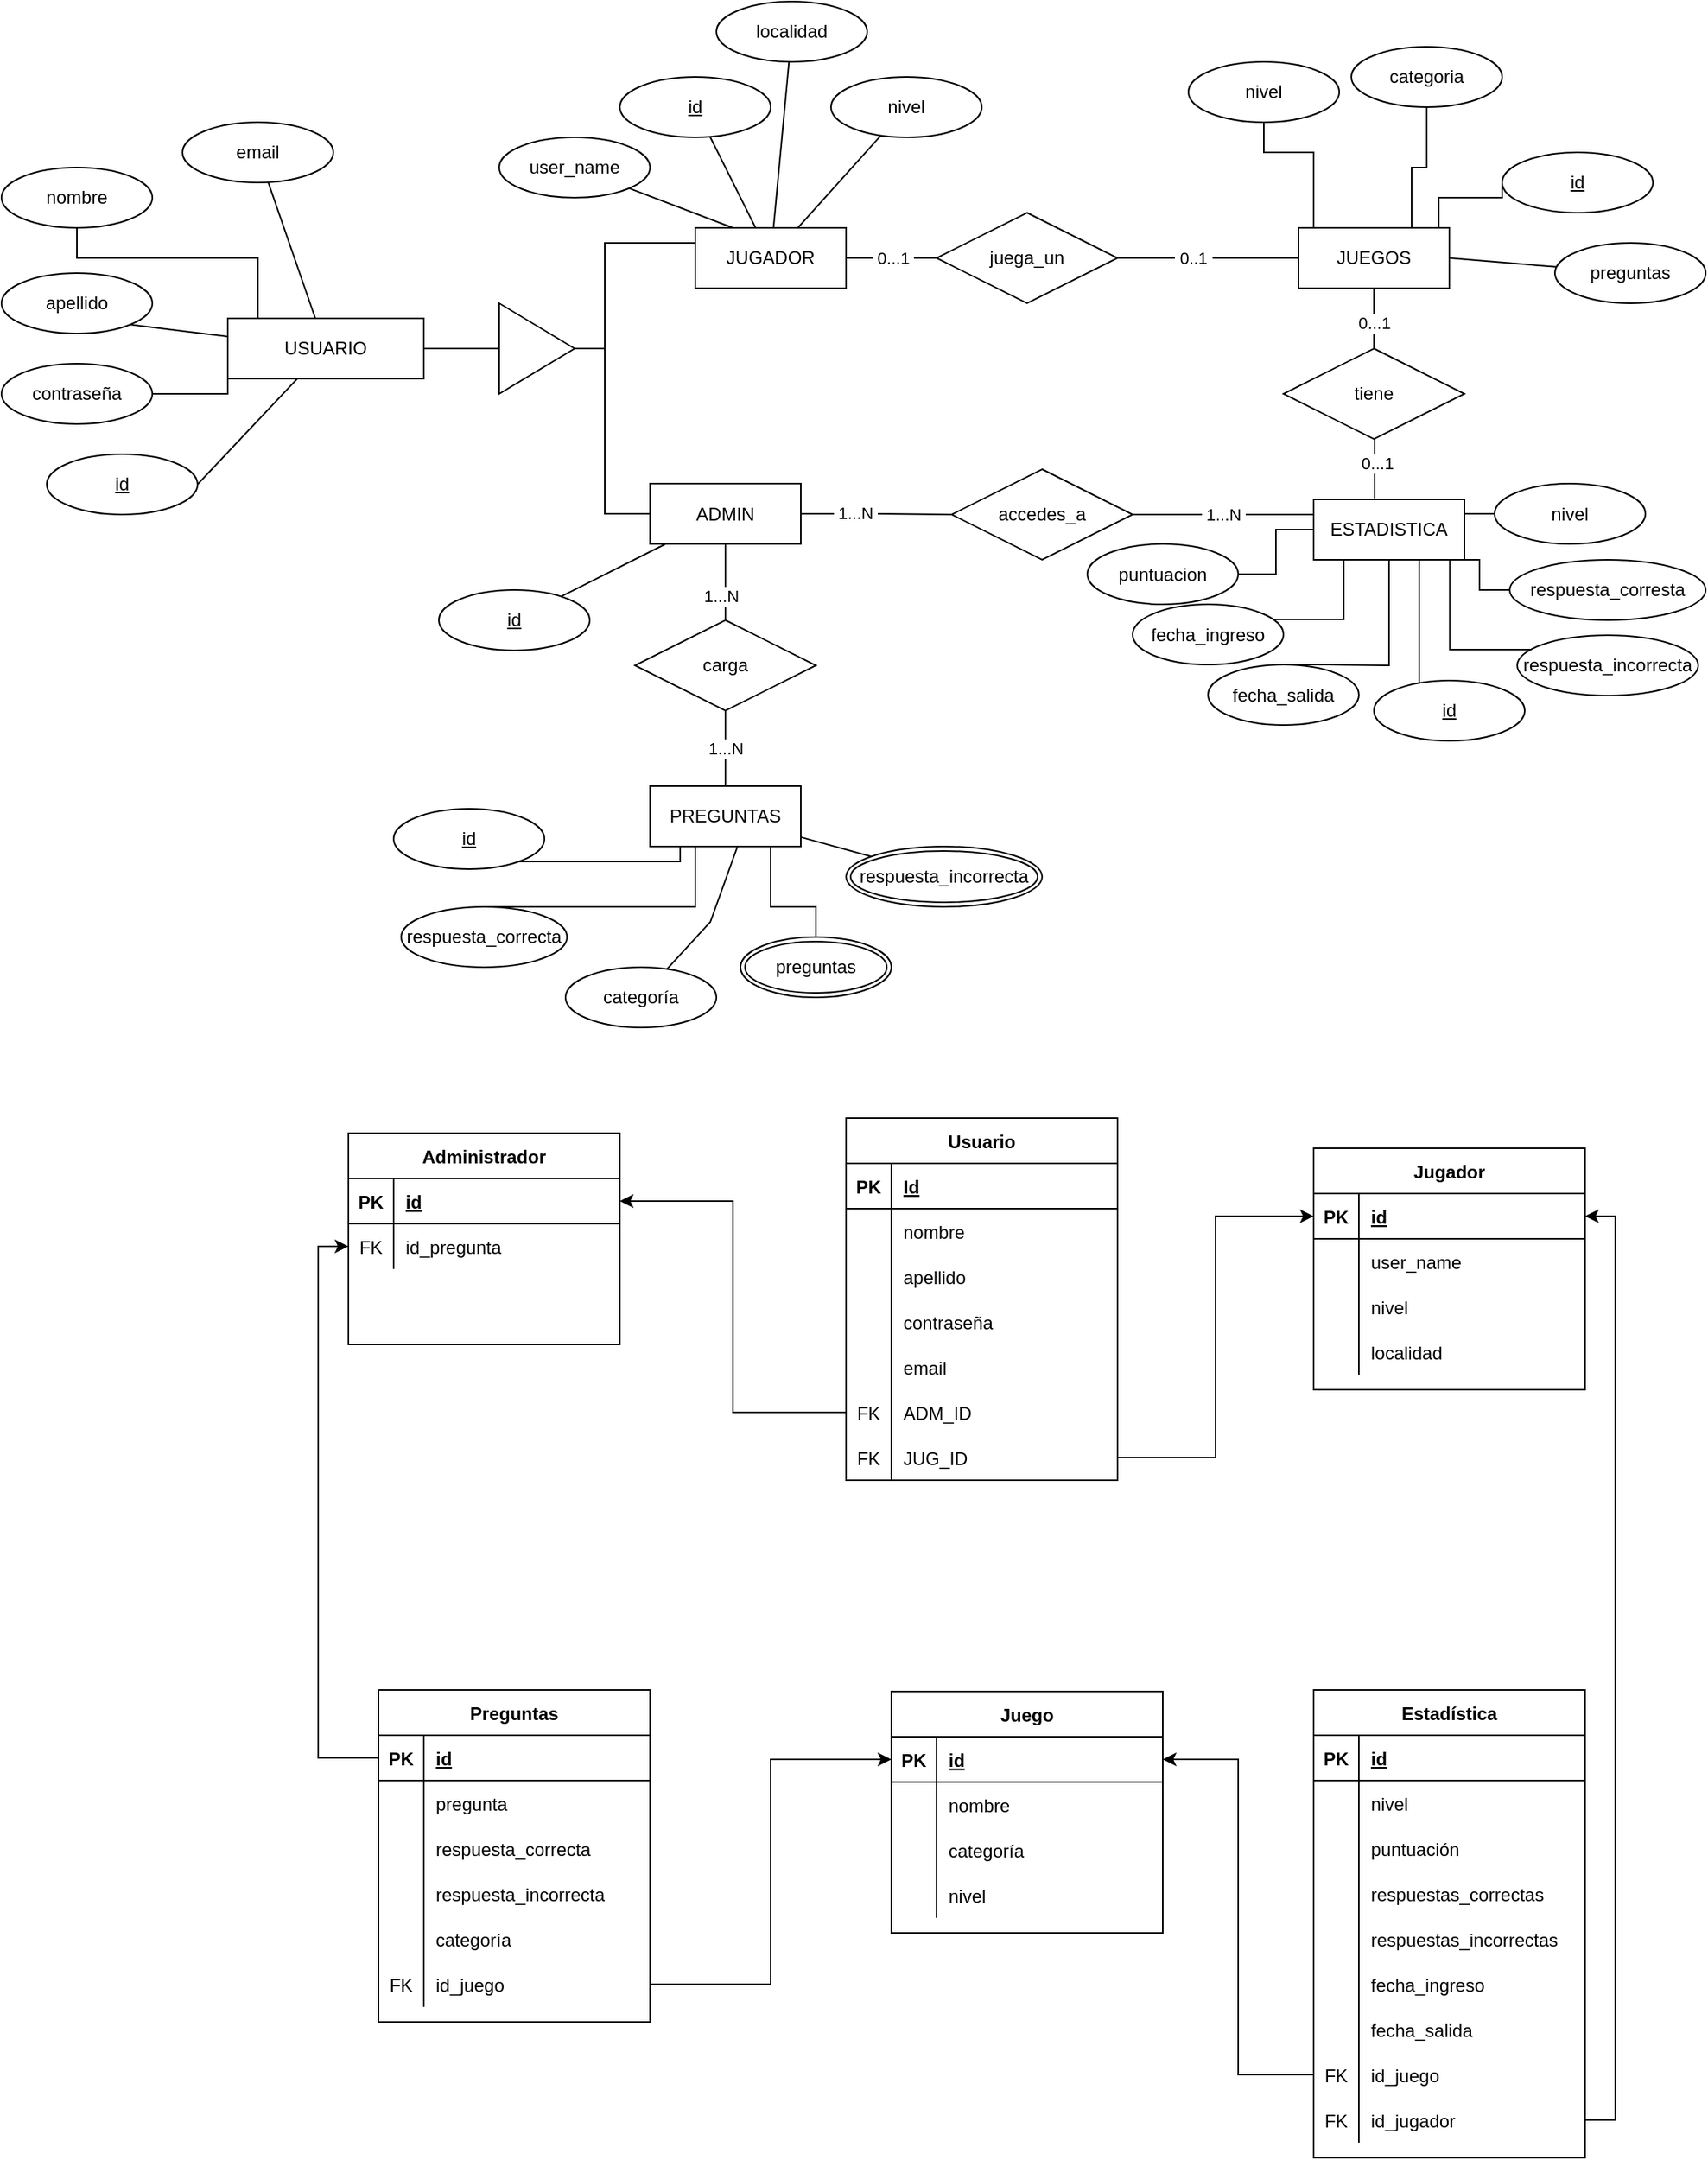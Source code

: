 <mxfile version="14.9.6" type="device"><diagram id="wXpgYx0EYobCJsBlve3p" name="Page-1"><mxGraphModel dx="460" dy="813" grid="1" gridSize="10" guides="1" tooltips="1" connect="1" arrows="1" fold="1" page="1" pageScale="1" pageWidth="827" pageHeight="1169" math="0" shadow="0"><root><mxCell id="0"/><mxCell id="1" parent="0"/><mxCell id="5O0niQYDMIvYvlHZNqkI-1" value="" style="edgeStyle=orthogonalEdgeStyle;rounded=0;orthogonalLoop=1;jettySize=auto;html=1;endArrow=none;endFill=0;" parent="1" source="5O0niQYDMIvYvlHZNqkI-3" target="5O0niQYDMIvYvlHZNqkI-41" edge="1"><mxGeometry relative="1" as="geometry"/></mxCell><mxCell id="5O0niQYDMIvYvlHZNqkI-2" value="&amp;nbsp;1...N&amp;nbsp;" style="edgeLabel;html=1;align=center;verticalAlign=middle;resizable=0;points=[];" parent="5O0niQYDMIvYvlHZNqkI-1" vertex="1" connectable="0"><mxGeometry x="-0.289" y="1" relative="1" as="geometry"><mxPoint as="offset"/></mxGeometry></mxCell><mxCell id="5O0niQYDMIvYvlHZNqkI-3" value="ADMIN" style="whiteSpace=wrap;html=1;align=center;" parent="1" vertex="1"><mxGeometry x="470" y="369.5" width="100" height="40" as="geometry"/></mxCell><mxCell id="5O0niQYDMIvYvlHZNqkI-4" value="JUGADOR" style="whiteSpace=wrap;html=1;align=center;" parent="1" vertex="1"><mxGeometry x="500" y="200" width="100" height="40" as="geometry"/></mxCell><mxCell id="5O0niQYDMIvYvlHZNqkI-5" value="JUEGOS" style="whiteSpace=wrap;html=1;align=center;" parent="1" vertex="1"><mxGeometry x="900" y="200" width="100" height="40" as="geometry"/></mxCell><mxCell id="5O0niQYDMIvYvlHZNqkI-6" value="" style="edgeStyle=orthogonalEdgeStyle;rounded=0;orthogonalLoop=1;jettySize=auto;html=1;endArrow=none;endFill=0;" parent="1" source="5O0niQYDMIvYvlHZNqkI-7" target="5O0niQYDMIvYvlHZNqkI-62" edge="1"><mxGeometry relative="1" as="geometry"><Array as="points"><mxPoint x="490" y="620"/></Array></mxGeometry></mxCell><mxCell id="5O0niQYDMIvYvlHZNqkI-7" value="PREGUNTAS" style="whiteSpace=wrap;html=1;align=center;" parent="1" vertex="1"><mxGeometry x="470" y="570" width="100" height="40" as="geometry"/></mxCell><mxCell id="5O0niQYDMIvYvlHZNqkI-8" value="ESTADISTICA" style="whiteSpace=wrap;html=1;align=center;" parent="1" vertex="1"><mxGeometry x="910" y="380" width="100" height="40" as="geometry"/></mxCell><mxCell id="5O0niQYDMIvYvlHZNqkI-9" value="USUARIO" style="whiteSpace=wrap;html=1;align=center;" parent="1" vertex="1"><mxGeometry x="190" y="260" width="130" height="40" as="geometry"/></mxCell><mxCell id="5O0niQYDMIvYvlHZNqkI-10" style="edgeStyle=orthogonalEdgeStyle;rounded=0;orthogonalLoop=1;jettySize=auto;html=1;endArrow=none;endFill=0;" parent="1" source="5O0niQYDMIvYvlHZNqkI-11" target="5O0niQYDMIvYvlHZNqkI-8" edge="1"><mxGeometry relative="1" as="geometry"><Array as="points"><mxPoint x="930" y="459.5"/></Array></mxGeometry></mxCell><mxCell id="5O0niQYDMIvYvlHZNqkI-11" value="fecha_ingreso" style="ellipse;whiteSpace=wrap;html=1;align=center;" parent="1" vertex="1"><mxGeometry x="790" y="449.5" width="100" height="40" as="geometry"/></mxCell><mxCell id="5O0niQYDMIvYvlHZNqkI-12" style="edgeStyle=orthogonalEdgeStyle;rounded=0;orthogonalLoop=1;jettySize=auto;html=1;entryX=1;entryY=0.25;entryDx=0;entryDy=0;endArrow=none;endFill=0;" parent="1" source="5O0niQYDMIvYvlHZNqkI-13" target="5O0niQYDMIvYvlHZNqkI-8" edge="1"><mxGeometry relative="1" as="geometry"/></mxCell><mxCell id="5O0niQYDMIvYvlHZNqkI-13" value="nivel" style="ellipse;whiteSpace=wrap;html=1;align=center;" parent="1" vertex="1"><mxGeometry x="1030" y="369.5" width="100" height="40" as="geometry"/></mxCell><mxCell id="5O0niQYDMIvYvlHZNqkI-14" style="edgeStyle=orthogonalEdgeStyle;rounded=0;orthogonalLoop=1;jettySize=auto;html=1;endArrow=none;endFill=0;exitX=0.5;exitY=0;exitDx=0;exitDy=0;" parent="1" source="5O0niQYDMIvYvlHZNqkI-15" target="5O0niQYDMIvYvlHZNqkI-8" edge="1"><mxGeometry relative="1" as="geometry"><Array as="points"><mxPoint x="920" y="490"/><mxPoint x="950" y="490"/></Array><mxPoint x="960" y="440" as="targetPoint"/></mxGeometry></mxCell><mxCell id="5O0niQYDMIvYvlHZNqkI-15" value="fecha_salida" style="ellipse;whiteSpace=wrap;html=1;align=center;" parent="1" vertex="1"><mxGeometry x="840" y="489.5" width="100" height="40" as="geometry"/></mxCell><mxCell id="5O0niQYDMIvYvlHZNqkI-16" style="edgeStyle=orthogonalEdgeStyle;rounded=0;orthogonalLoop=1;jettySize=auto;html=1;entryX=1;entryY=0.75;entryDx=0;entryDy=0;endArrow=none;endFill=0;" parent="1" source="5O0niQYDMIvYvlHZNqkI-17" target="5O0niQYDMIvYvlHZNqkI-8" edge="1"><mxGeometry relative="1" as="geometry"><Array as="points"><mxPoint x="1020" y="440"/><mxPoint x="1020" y="420"/><mxPoint x="1010" y="420"/></Array></mxGeometry></mxCell><mxCell id="5O0niQYDMIvYvlHZNqkI-17" value="respuesta_corresta" style="ellipse;whiteSpace=wrap;html=1;align=center;" parent="1" vertex="1"><mxGeometry x="1040" y="420" width="130" height="40" as="geometry"/></mxCell><mxCell id="5O0niQYDMIvYvlHZNqkI-18" style="edgeStyle=orthogonalEdgeStyle;rounded=0;orthogonalLoop=1;jettySize=auto;html=1;endArrow=none;endFill=0;entryX=0.903;entryY=1.008;entryDx=0;entryDy=0;entryPerimeter=0;" parent="1" source="5O0niQYDMIvYvlHZNqkI-19" target="5O0niQYDMIvYvlHZNqkI-8" edge="1"><mxGeometry relative="1" as="geometry"><mxPoint x="1000" y="439.5" as="targetPoint"/><Array as="points"><mxPoint x="1040" y="479.5"/><mxPoint x="1000" y="479.5"/></Array></mxGeometry></mxCell><mxCell id="5O0niQYDMIvYvlHZNqkI-19" value="respuesta_incorrecta" style="ellipse;whiteSpace=wrap;html=1;align=center;" parent="1" vertex="1"><mxGeometry x="1045" y="470" width="120" height="40" as="geometry"/></mxCell><mxCell id="5O0niQYDMIvYvlHZNqkI-20" style="edgeStyle=orthogonalEdgeStyle;rounded=0;orthogonalLoop=1;jettySize=auto;html=1;entryX=0;entryY=0.5;entryDx=0;entryDy=0;endArrow=none;endFill=0;" parent="1" source="5O0niQYDMIvYvlHZNqkI-21" target="5O0niQYDMIvYvlHZNqkI-8" edge="1"><mxGeometry relative="1" as="geometry"/></mxCell><mxCell id="5O0niQYDMIvYvlHZNqkI-21" value="puntuacion" style="ellipse;whiteSpace=wrap;html=1;align=center;" parent="1" vertex="1"><mxGeometry x="760" y="409.5" width="100" height="40" as="geometry"/></mxCell><mxCell id="5O0niQYDMIvYvlHZNqkI-24" value="" style="edgeStyle=orthogonalEdgeStyle;rounded=0;orthogonalLoop=1;jettySize=auto;html=1;endArrow=none;endFill=0;" parent="1" source="5O0niQYDMIvYvlHZNqkI-25" target="5O0niQYDMIvYvlHZNqkI-5" edge="1"><mxGeometry relative="1" as="geometry"><Array as="points"><mxPoint x="877" y="150"/><mxPoint x="910" y="150"/></Array></mxGeometry></mxCell><mxCell id="5O0niQYDMIvYvlHZNqkI-25" value="nivel" style="ellipse;whiteSpace=wrap;html=1;align=center;" parent="1" vertex="1"><mxGeometry x="827" y="90" width="100" height="40" as="geometry"/></mxCell><mxCell id="5O0niQYDMIvYvlHZNqkI-26" style="edgeStyle=orthogonalEdgeStyle;rounded=0;orthogonalLoop=1;jettySize=auto;html=1;entryX=0;entryY=0.75;entryDx=0;entryDy=0;endArrow=none;endFill=0;" parent="1" source="5O0niQYDMIvYvlHZNqkI-27" target="5O0niQYDMIvYvlHZNqkI-9" edge="1"><mxGeometry relative="1" as="geometry"><Array as="points"><mxPoint x="190" y="310"/></Array></mxGeometry></mxCell><mxCell id="5O0niQYDMIvYvlHZNqkI-27" value="contraseña" style="ellipse;whiteSpace=wrap;html=1;align=center;" parent="1" vertex="1"><mxGeometry x="40" y="290" width="100" height="40" as="geometry"/></mxCell><mxCell id="5O0niQYDMIvYvlHZNqkI-28" value="" style="edgeStyle=orthogonalEdgeStyle;rounded=0;orthogonalLoop=1;jettySize=auto;html=1;endArrow=none;endFill=0;" parent="1" source="5O0niQYDMIvYvlHZNqkI-29" target="5O0niQYDMIvYvlHZNqkI-9" edge="1"><mxGeometry relative="1" as="geometry"><Array as="points"><mxPoint x="90" y="220"/><mxPoint x="210" y="220"/></Array></mxGeometry></mxCell><mxCell id="5O0niQYDMIvYvlHZNqkI-29" value="nombre" style="ellipse;whiteSpace=wrap;html=1;align=center;" parent="1" vertex="1"><mxGeometry x="40" y="160" width="100" height="40" as="geometry"/></mxCell><mxCell id="5O0niQYDMIvYvlHZNqkI-31" value="apellido" style="ellipse;whiteSpace=wrap;html=1;align=center;" parent="1" vertex="1"><mxGeometry x="40" y="230" width="100" height="40" as="geometry"/></mxCell><mxCell id="5O0niQYDMIvYvlHZNqkI-33" value="localidad" style="ellipse;whiteSpace=wrap;html=1;align=center;" parent="1" vertex="1"><mxGeometry x="514" y="50" width="100" height="40" as="geometry"/></mxCell><mxCell id="5O0niQYDMIvYvlHZNqkI-34" value="" style="edgeStyle=orthogonalEdgeStyle;rounded=0;orthogonalLoop=1;jettySize=auto;html=1;endArrow=none;endFill=0;" parent="1" source="5O0niQYDMIvYvlHZNqkI-37" target="5O0niQYDMIvYvlHZNqkI-9" edge="1"><mxGeometry relative="1" as="geometry"/></mxCell><mxCell id="5O0niQYDMIvYvlHZNqkI-35" style="edgeStyle=orthogonalEdgeStyle;rounded=0;orthogonalLoop=1;jettySize=auto;html=1;entryX=0;entryY=0.5;entryDx=0;entryDy=0;endArrow=none;endFill=0;" parent="1" source="5O0niQYDMIvYvlHZNqkI-37" target="5O0niQYDMIvYvlHZNqkI-3" edge="1"><mxGeometry relative="1" as="geometry"><Array as="points"><mxPoint x="440" y="280"/><mxPoint x="440" y="390"/></Array></mxGeometry></mxCell><mxCell id="5O0niQYDMIvYvlHZNqkI-36" style="edgeStyle=orthogonalEdgeStyle;rounded=0;orthogonalLoop=1;jettySize=auto;html=1;entryX=0;entryY=0.25;entryDx=0;entryDy=0;endArrow=none;endFill=0;" parent="1" source="5O0niQYDMIvYvlHZNqkI-37" target="5O0niQYDMIvYvlHZNqkI-4" edge="1"><mxGeometry relative="1" as="geometry"><Array as="points"><mxPoint x="440" y="280"/><mxPoint x="440" y="210"/></Array></mxGeometry></mxCell><mxCell id="5O0niQYDMIvYvlHZNqkI-37" value="" style="triangle;whiteSpace=wrap;html=1;" parent="1" vertex="1"><mxGeometry x="370" y="250" width="50" height="60" as="geometry"/></mxCell><mxCell id="5O0niQYDMIvYvlHZNqkI-38" style="edgeStyle=orthogonalEdgeStyle;rounded=0;orthogonalLoop=1;jettySize=auto;html=1;exitX=0.5;exitY=1;exitDx=0;exitDy=0;endArrow=none;endFill=0;" parent="1" source="5O0niQYDMIvYvlHZNqkI-19" target="5O0niQYDMIvYvlHZNqkI-19" edge="1"><mxGeometry relative="1" as="geometry"/></mxCell><mxCell id="5O0niQYDMIvYvlHZNqkI-39" style="edgeStyle=orthogonalEdgeStyle;rounded=0;orthogonalLoop=1;jettySize=auto;html=1;entryX=0;entryY=0.25;entryDx=0;entryDy=0;endArrow=none;endFill=0;exitX=1;exitY=0.5;exitDx=0;exitDy=0;" parent="1" source="5O0niQYDMIvYvlHZNqkI-41" target="5O0niQYDMIvYvlHZNqkI-8" edge="1"><mxGeometry relative="1" as="geometry"><mxPoint x="750" y="390" as="sourcePoint"/></mxGeometry></mxCell><mxCell id="5O0niQYDMIvYvlHZNqkI-40" value="&amp;nbsp;1...N&amp;nbsp;" style="edgeLabel;html=1;align=center;verticalAlign=middle;resizable=0;points=[];" parent="5O0niQYDMIvYvlHZNqkI-39" vertex="1" connectable="0"><mxGeometry x="-0.37" y="-1" relative="1" as="geometry"><mxPoint x="22" y="-1" as="offset"/></mxGeometry></mxCell><mxCell id="5O0niQYDMIvYvlHZNqkI-41" value="accedes_a" style="shape=rhombus;perimeter=rhombusPerimeter;whiteSpace=wrap;html=1;align=center;" parent="1" vertex="1"><mxGeometry x="670" y="360" width="120" height="60" as="geometry"/></mxCell><mxCell id="5O0niQYDMIvYvlHZNqkI-42" value="" style="edgeStyle=orthogonalEdgeStyle;rounded=0;orthogonalLoop=1;jettySize=auto;html=1;endArrow=none;endFill=0;" parent="1" source="5O0niQYDMIvYvlHZNqkI-46" target="5O0niQYDMIvYvlHZNqkI-3" edge="1"><mxGeometry relative="1" as="geometry"><Array as="points"><mxPoint x="520" y="420"/><mxPoint x="520" y="420"/></Array></mxGeometry></mxCell><mxCell id="5O0niQYDMIvYvlHZNqkI-43" value="&amp;nbsp;1...N&amp;nbsp;" style="edgeLabel;html=1;align=center;verticalAlign=middle;resizable=0;points=[];" parent="5O0niQYDMIvYvlHZNqkI-42" vertex="1" connectable="0"><mxGeometry x="-0.351" y="3" relative="1" as="geometry"><mxPoint as="offset"/></mxGeometry></mxCell><mxCell id="5O0niQYDMIvYvlHZNqkI-44" value="" style="edgeStyle=orthogonalEdgeStyle;rounded=0;orthogonalLoop=1;jettySize=auto;html=1;endArrow=none;endFill=0;" parent="1" source="5O0niQYDMIvYvlHZNqkI-46" target="5O0niQYDMIvYvlHZNqkI-7" edge="1"><mxGeometry relative="1" as="geometry"><Array as="points"><mxPoint x="520" y="520"/><mxPoint x="520" y="520"/></Array></mxGeometry></mxCell><mxCell id="5O0niQYDMIvYvlHZNqkI-45" value="&amp;nbsp;1...N&amp;nbsp;" style="edgeLabel;html=1;align=center;verticalAlign=middle;resizable=0;points=[];" parent="5O0niQYDMIvYvlHZNqkI-44" vertex="1" connectable="0"><mxGeometry x="0.111" y="2" relative="1" as="geometry"><mxPoint x="-2" y="-3" as="offset"/></mxGeometry></mxCell><mxCell id="5O0niQYDMIvYvlHZNqkI-46" value="carga" style="shape=rhombus;perimeter=rhombusPerimeter;whiteSpace=wrap;html=1;align=center;" parent="1" vertex="1"><mxGeometry x="460" y="460" width="120" height="60" as="geometry"/></mxCell><mxCell id="5O0niQYDMIvYvlHZNqkI-47" style="edgeStyle=orthogonalEdgeStyle;rounded=0;orthogonalLoop=1;jettySize=auto;html=1;endArrow=none;endFill=0;" parent="1" source="5O0niQYDMIvYvlHZNqkI-48" target="5O0niQYDMIvYvlHZNqkI-8" edge="1"><mxGeometry relative="1" as="geometry"><Array as="points"><mxPoint x="980" y="450"/><mxPoint x="980" y="450"/></Array></mxGeometry></mxCell><mxCell id="5O0niQYDMIvYvlHZNqkI-48" value="id" style="ellipse;whiteSpace=wrap;html=1;align=center;fontStyle=4;" parent="1" vertex="1"><mxGeometry x="950" y="500" width="100" height="40" as="geometry"/></mxCell><mxCell id="5O0niQYDMIvYvlHZNqkI-49" style="edgeStyle=orthogonalEdgeStyle;rounded=0;orthogonalLoop=1;jettySize=auto;html=1;entryX=0.8;entryY=0;entryDx=0;entryDy=0;endArrow=none;endFill=0;entryPerimeter=0;exitX=0;exitY=0.5;exitDx=0;exitDy=0;" parent="1" source="5O0niQYDMIvYvlHZNqkI-50" target="5O0niQYDMIvYvlHZNqkI-5" edge="1"><mxGeometry relative="1" as="geometry"><Array as="points"><mxPoint x="1035" y="180"/><mxPoint x="993" y="180"/><mxPoint x="993" y="200"/></Array></mxGeometry></mxCell><mxCell id="5O0niQYDMIvYvlHZNqkI-50" value="id" style="ellipse;whiteSpace=wrap;html=1;align=center;fontStyle=4;" parent="1" vertex="1"><mxGeometry x="1035" y="150" width="100" height="40" as="geometry"/></mxCell><mxCell id="5O0niQYDMIvYvlHZNqkI-51" style="edgeStyle=orthogonalEdgeStyle;rounded=0;orthogonalLoop=1;jettySize=auto;html=1;exitX=0.5;exitY=1;exitDx=0;exitDy=0;endArrow=none;endFill=0;" parent="1" source="5O0niQYDMIvYvlHZNqkI-48" target="5O0niQYDMIvYvlHZNqkI-48" edge="1"><mxGeometry relative="1" as="geometry"/></mxCell><mxCell id="5O0niQYDMIvYvlHZNqkI-52" value="" style="edgeStyle=orthogonalEdgeStyle;rounded=0;orthogonalLoop=1;jettySize=auto;html=1;endArrow=none;endFill=0;" parent="1" source="5O0niQYDMIvYvlHZNqkI-56" target="5O0niQYDMIvYvlHZNqkI-4" edge="1"><mxGeometry relative="1" as="geometry"><Array as="points"><mxPoint x="670" y="220"/><mxPoint x="670" y="220"/></Array></mxGeometry></mxCell><mxCell id="5O0niQYDMIvYvlHZNqkI-53" value="&amp;nbsp;0...1&amp;nbsp;" style="edgeLabel;html=1;align=center;verticalAlign=middle;resizable=0;points=[];" parent="5O0niQYDMIvYvlHZNqkI-52" vertex="1" connectable="0"><mxGeometry x="-0.411" y="-1" relative="1" as="geometry"><mxPoint x="-12" y="1" as="offset"/></mxGeometry></mxCell><mxCell id="5O0niQYDMIvYvlHZNqkI-54" style="edgeStyle=orthogonalEdgeStyle;rounded=0;orthogonalLoop=1;jettySize=auto;html=1;entryX=0;entryY=0.5;entryDx=0;entryDy=0;endArrow=none;endFill=0;" parent="1" source="5O0niQYDMIvYvlHZNqkI-56" target="5O0niQYDMIvYvlHZNqkI-5" edge="1"><mxGeometry relative="1" as="geometry"/></mxCell><mxCell id="5O0niQYDMIvYvlHZNqkI-55" value="&amp;nbsp;0..1&amp;nbsp;" style="edgeLabel;html=1;align=center;verticalAlign=middle;resizable=0;points=[];rotation=0;" parent="5O0niQYDMIvYvlHZNqkI-54" vertex="1" connectable="0"><mxGeometry x="-0.167" relative="1" as="geometry"><mxPoint as="offset"/></mxGeometry></mxCell><mxCell id="5O0niQYDMIvYvlHZNqkI-56" value="juega_un" style="shape=rhombus;perimeter=rhombusPerimeter;whiteSpace=wrap;html=1;align=center;" parent="1" vertex="1"><mxGeometry x="660" y="190" width="120" height="60" as="geometry"/></mxCell><mxCell id="5O0niQYDMIvYvlHZNqkI-57" style="edgeStyle=orthogonalEdgeStyle;rounded=0;orthogonalLoop=1;jettySize=auto;html=1;endArrow=none;endFill=0;" parent="1" source="5O0niQYDMIvYvlHZNqkI-61" target="5O0niQYDMIvYvlHZNqkI-5" edge="1"><mxGeometry relative="1" as="geometry"><Array as="points"><mxPoint x="950" y="250"/><mxPoint x="950" y="250"/></Array></mxGeometry></mxCell><mxCell id="5O0niQYDMIvYvlHZNqkI-58" value="&amp;nbsp;0...1&amp;nbsp;" style="edgeLabel;html=1;align=center;verticalAlign=middle;resizable=0;points=[];" parent="5O0niQYDMIvYvlHZNqkI-57" vertex="1" connectable="0"><mxGeometry x="-0.155" relative="1" as="geometry"><mxPoint as="offset"/></mxGeometry></mxCell><mxCell id="5O0niQYDMIvYvlHZNqkI-59" style="edgeStyle=orthogonalEdgeStyle;rounded=0;orthogonalLoop=1;jettySize=auto;html=1;entryX=0.405;entryY=-0.015;entryDx=0;entryDy=0;entryPerimeter=0;endArrow=none;endFill=0;" parent="1" source="5O0niQYDMIvYvlHZNqkI-61" target="5O0niQYDMIvYvlHZNqkI-8" edge="1"><mxGeometry relative="1" as="geometry"><Array as="points"><mxPoint x="951" y="360"/></Array></mxGeometry></mxCell><mxCell id="5O0niQYDMIvYvlHZNqkI-60" value="&amp;nbsp;0...1&amp;nbsp;" style="edgeLabel;html=1;align=center;verticalAlign=middle;resizable=0;points=[];" parent="5O0niQYDMIvYvlHZNqkI-59" vertex="1" connectable="0"><mxGeometry x="-0.205" y="1" relative="1" as="geometry"><mxPoint as="offset"/></mxGeometry></mxCell><mxCell id="5O0niQYDMIvYvlHZNqkI-61" value="tiene" style="shape=rhombus;perimeter=rhombusPerimeter;whiteSpace=wrap;html=1;align=center;" parent="1" vertex="1"><mxGeometry x="890" y="280" width="120" height="60" as="geometry"/></mxCell><mxCell id="5O0niQYDMIvYvlHZNqkI-62" value="id" style="ellipse;whiteSpace=wrap;html=1;align=center;fontStyle=4;" parent="1" vertex="1"><mxGeometry x="300" y="585" width="100" height="40" as="geometry"/></mxCell><mxCell id="5O0niQYDMIvYvlHZNqkI-63" value="" style="edgeStyle=orthogonalEdgeStyle;rounded=0;orthogonalLoop=1;jettySize=auto;html=1;endArrow=none;endFill=0;" parent="1" source="5O0niQYDMIvYvlHZNqkI-64" target="5O0niQYDMIvYvlHZNqkI-7" edge="1"><mxGeometry relative="1" as="geometry"><Array as="points"><mxPoint x="500" y="650"/></Array></mxGeometry></mxCell><mxCell id="5O0niQYDMIvYvlHZNqkI-64" value="respuesta_correcta" style="ellipse;whiteSpace=wrap;html=1;align=center;" parent="1" vertex="1"><mxGeometry x="305" y="650" width="110" height="40" as="geometry"/></mxCell><mxCell id="5O0niQYDMIvYvlHZNqkI-65" value="" style="edgeStyle=orthogonalEdgeStyle;rounded=0;orthogonalLoop=1;jettySize=auto;html=1;endArrow=none;endFill=0;" parent="1" source="5O0niQYDMIvYvlHZNqkI-66" target="5O0niQYDMIvYvlHZNqkI-7" edge="1"><mxGeometry relative="1" as="geometry"><Array as="points"><mxPoint x="580" y="650"/><mxPoint x="550" y="650"/></Array></mxGeometry></mxCell><mxCell id="5O0niQYDMIvYvlHZNqkI-66" value="preguntas" style="ellipse;shape=doubleEllipse;margin=3;whiteSpace=wrap;html=1;align=center;fontFamily=Helvetica;fontSize=12;fontColor=#000000;strokeColor=#000000;fillColor=#ffffff;" parent="1" vertex="1"><mxGeometry x="530" y="670" width="100" height="40" as="geometry"/></mxCell><mxCell id="5O0niQYDMIvYvlHZNqkI-67" style="edgeStyle=orthogonalEdgeStyle;rounded=0;orthogonalLoop=1;jettySize=auto;html=1;entryX=0.75;entryY=0;entryDx=0;entryDy=0;endArrow=none;endFill=0;" parent="1" source="5O0niQYDMIvYvlHZNqkI-68" target="5O0niQYDMIvYvlHZNqkI-5" edge="1"><mxGeometry relative="1" as="geometry"/></mxCell><mxCell id="5O0niQYDMIvYvlHZNqkI-68" value="categoria" style="ellipse;whiteSpace=wrap;html=1;align=center;" parent="1" vertex="1"><mxGeometry x="935" y="80" width="100" height="40" as="geometry"/></mxCell><mxCell id="5O0niQYDMIvYvlHZNqkI-71" value="Usuario" style="shape=table;startSize=30;container=1;collapsible=1;childLayout=tableLayout;fixedRows=1;rowLines=0;fontStyle=1;align=center;resizeLast=1;" parent="1" vertex="1"><mxGeometry x="600" y="790" width="180" height="240" as="geometry"/></mxCell><mxCell id="5O0niQYDMIvYvlHZNqkI-72" value="" style="shape=partialRectangle;collapsible=0;dropTarget=0;pointerEvents=0;fillColor=none;top=0;left=0;bottom=1;right=0;points=[[0,0.5],[1,0.5]];portConstraint=eastwest;" parent="5O0niQYDMIvYvlHZNqkI-71" vertex="1"><mxGeometry y="30" width="180" height="30" as="geometry"/></mxCell><mxCell id="5O0niQYDMIvYvlHZNqkI-73" value="PK" style="shape=partialRectangle;connectable=0;fillColor=none;top=0;left=0;bottom=0;right=0;fontStyle=1;overflow=hidden;" parent="5O0niQYDMIvYvlHZNqkI-72" vertex="1"><mxGeometry width="30" height="30" as="geometry"/></mxCell><mxCell id="5O0niQYDMIvYvlHZNqkI-74" value="Id" style="shape=partialRectangle;connectable=0;fillColor=none;top=0;left=0;bottom=0;right=0;align=left;spacingLeft=6;fontStyle=5;overflow=hidden;" parent="5O0niQYDMIvYvlHZNqkI-72" vertex="1"><mxGeometry x="30" width="150" height="30" as="geometry"/></mxCell><mxCell id="5O0niQYDMIvYvlHZNqkI-75" value="" style="shape=partialRectangle;collapsible=0;dropTarget=0;pointerEvents=0;fillColor=none;top=0;left=0;bottom=0;right=0;points=[[0,0.5],[1,0.5]];portConstraint=eastwest;" parent="5O0niQYDMIvYvlHZNqkI-71" vertex="1"><mxGeometry y="60" width="180" height="30" as="geometry"/></mxCell><mxCell id="5O0niQYDMIvYvlHZNqkI-76" value="" style="shape=partialRectangle;connectable=0;fillColor=none;top=0;left=0;bottom=0;right=0;editable=1;overflow=hidden;" parent="5O0niQYDMIvYvlHZNqkI-75" vertex="1"><mxGeometry width="30" height="30" as="geometry"/></mxCell><mxCell id="5O0niQYDMIvYvlHZNqkI-77" value="nombre" style="shape=partialRectangle;connectable=0;fillColor=none;top=0;left=0;bottom=0;right=0;align=left;spacingLeft=6;overflow=hidden;" parent="5O0niQYDMIvYvlHZNqkI-75" vertex="1"><mxGeometry x="30" width="150" height="30" as="geometry"/></mxCell><mxCell id="5O0niQYDMIvYvlHZNqkI-78" value="" style="shape=partialRectangle;collapsible=0;dropTarget=0;pointerEvents=0;fillColor=none;top=0;left=0;bottom=0;right=0;points=[[0,0.5],[1,0.5]];portConstraint=eastwest;" parent="5O0niQYDMIvYvlHZNqkI-71" vertex="1"><mxGeometry y="90" width="180" height="30" as="geometry"/></mxCell><mxCell id="5O0niQYDMIvYvlHZNqkI-79" value="" style="shape=partialRectangle;connectable=0;fillColor=none;top=0;left=0;bottom=0;right=0;editable=1;overflow=hidden;" parent="5O0niQYDMIvYvlHZNqkI-78" vertex="1"><mxGeometry width="30" height="30" as="geometry"/></mxCell><mxCell id="5O0niQYDMIvYvlHZNqkI-80" value="apellido" style="shape=partialRectangle;connectable=0;fillColor=none;top=0;left=0;bottom=0;right=0;align=left;spacingLeft=6;overflow=hidden;" parent="5O0niQYDMIvYvlHZNqkI-78" vertex="1"><mxGeometry x="30" width="150" height="30" as="geometry"/></mxCell><mxCell id="5O0niQYDMIvYvlHZNqkI-123" value="" style="shape=partialRectangle;collapsible=0;dropTarget=0;pointerEvents=0;fillColor=none;top=0;left=0;bottom=0;right=0;points=[[0,0.5],[1,0.5]];portConstraint=eastwest;" parent="5O0niQYDMIvYvlHZNqkI-71" vertex="1"><mxGeometry y="120" width="180" height="30" as="geometry"/></mxCell><mxCell id="5O0niQYDMIvYvlHZNqkI-124" value="" style="shape=partialRectangle;connectable=0;fillColor=none;top=0;left=0;bottom=0;right=0;editable=1;overflow=hidden;" parent="5O0niQYDMIvYvlHZNqkI-123" vertex="1"><mxGeometry width="30" height="30" as="geometry"/></mxCell><mxCell id="5O0niQYDMIvYvlHZNqkI-125" value="contraseña" style="shape=partialRectangle;connectable=0;fillColor=none;top=0;left=0;bottom=0;right=0;align=left;spacingLeft=6;overflow=hidden;" parent="5O0niQYDMIvYvlHZNqkI-123" vertex="1"><mxGeometry x="30" width="150" height="30" as="geometry"/></mxCell><mxCell id="5O0niQYDMIvYvlHZNqkI-126" value="" style="shape=partialRectangle;collapsible=0;dropTarget=0;pointerEvents=0;fillColor=none;top=0;left=0;bottom=0;right=0;points=[[0,0.5],[1,0.5]];portConstraint=eastwest;" parent="5O0niQYDMIvYvlHZNqkI-71" vertex="1"><mxGeometry y="150" width="180" height="30" as="geometry"/></mxCell><mxCell id="5O0niQYDMIvYvlHZNqkI-127" value="" style="shape=partialRectangle;connectable=0;fillColor=none;top=0;left=0;bottom=0;right=0;editable=1;overflow=hidden;" parent="5O0niQYDMIvYvlHZNqkI-126" vertex="1"><mxGeometry width="30" height="30" as="geometry"/></mxCell><mxCell id="5O0niQYDMIvYvlHZNqkI-128" value="email" style="shape=partialRectangle;connectable=0;fillColor=none;top=0;left=0;bottom=0;right=0;align=left;spacingLeft=6;overflow=hidden;" parent="5O0niQYDMIvYvlHZNqkI-126" vertex="1"><mxGeometry x="30" width="150" height="30" as="geometry"/></mxCell><mxCell id="5O0niQYDMIvYvlHZNqkI-135" value="" style="shape=partialRectangle;collapsible=0;dropTarget=0;pointerEvents=0;fillColor=none;top=0;left=0;bottom=0;right=0;points=[[0,0.5],[1,0.5]];portConstraint=eastwest;" parent="5O0niQYDMIvYvlHZNqkI-71" vertex="1"><mxGeometry y="180" width="180" height="30" as="geometry"/></mxCell><mxCell id="5O0niQYDMIvYvlHZNqkI-136" value="FK" style="shape=partialRectangle;connectable=0;fillColor=none;top=0;left=0;bottom=0;right=0;fontStyle=0;overflow=hidden;" parent="5O0niQYDMIvYvlHZNqkI-135" vertex="1"><mxGeometry width="30" height="30" as="geometry"/></mxCell><mxCell id="5O0niQYDMIvYvlHZNqkI-137" value="ADM_ID" style="shape=partialRectangle;connectable=0;fillColor=none;top=0;left=0;bottom=0;right=0;align=left;spacingLeft=6;fontStyle=0;overflow=hidden;" parent="5O0niQYDMIvYvlHZNqkI-135" vertex="1"><mxGeometry x="30" width="150" height="30" as="geometry"/></mxCell><mxCell id="5O0niQYDMIvYvlHZNqkI-138" value="" style="shape=partialRectangle;collapsible=0;dropTarget=0;pointerEvents=0;fillColor=none;top=0;left=0;bottom=0;right=0;points=[[0,0.5],[1,0.5]];portConstraint=eastwest;" parent="5O0niQYDMIvYvlHZNqkI-71" vertex="1"><mxGeometry y="210" width="180" height="30" as="geometry"/></mxCell><mxCell id="5O0niQYDMIvYvlHZNqkI-139" value="FK" style="shape=partialRectangle;connectable=0;fillColor=none;top=0;left=0;bottom=0;right=0;fontStyle=0;overflow=hidden;" parent="5O0niQYDMIvYvlHZNqkI-138" vertex="1"><mxGeometry width="30" height="30" as="geometry"/></mxCell><mxCell id="5O0niQYDMIvYvlHZNqkI-140" value="JUG_ID" style="shape=partialRectangle;connectable=0;fillColor=none;top=0;left=0;bottom=0;right=0;align=left;spacingLeft=6;fontStyle=0;overflow=hidden;" parent="5O0niQYDMIvYvlHZNqkI-138" vertex="1"><mxGeometry x="30" width="150" height="30" as="geometry"/></mxCell><mxCell id="5O0niQYDMIvYvlHZNqkI-84" value="email" style="ellipse;whiteSpace=wrap;html=1;align=center;" parent="1" vertex="1"><mxGeometry x="160" y="130" width="100" height="40" as="geometry"/></mxCell><mxCell id="5O0niQYDMIvYvlHZNqkI-85" value="" style="endArrow=none;html=1;rounded=0;" parent="1" source="5O0niQYDMIvYvlHZNqkI-84" target="5O0niQYDMIvYvlHZNqkI-9" edge="1"><mxGeometry relative="1" as="geometry"><mxPoint x="260" y="400" as="sourcePoint"/><mxPoint x="420" y="400" as="targetPoint"/></mxGeometry></mxCell><mxCell id="5O0niQYDMIvYvlHZNqkI-86" value="id" style="ellipse;whiteSpace=wrap;html=1;align=center;fontStyle=4;" parent="1" vertex="1"><mxGeometry x="70" y="350" width="100" height="40" as="geometry"/></mxCell><mxCell id="5O0niQYDMIvYvlHZNqkI-87" value="" style="endArrow=none;html=1;rounded=0;exitX=1;exitY=0.5;exitDx=0;exitDy=0;" parent="1" source="5O0niQYDMIvYvlHZNqkI-86" target="5O0niQYDMIvYvlHZNqkI-9" edge="1"><mxGeometry relative="1" as="geometry"><mxPoint x="150" y="430" as="sourcePoint"/><mxPoint x="310" y="430" as="targetPoint"/></mxGeometry></mxCell><mxCell id="5O0niQYDMIvYvlHZNqkI-88" value="" style="endArrow=none;html=1;rounded=0;exitX=1;exitY=1;exitDx=0;exitDy=0;" parent="1" source="5O0niQYDMIvYvlHZNqkI-31" target="5O0niQYDMIvYvlHZNqkI-9" edge="1"><mxGeometry relative="1" as="geometry"><mxPoint x="180" y="210" as="sourcePoint"/><mxPoint x="340" y="210" as="targetPoint"/></mxGeometry></mxCell><mxCell id="5O0niQYDMIvYvlHZNqkI-98" value="preguntas" style="ellipse;whiteSpace=wrap;html=1;align=center;" parent="1" vertex="1"><mxGeometry x="1070" y="210" width="100" height="40" as="geometry"/></mxCell><mxCell id="5O0niQYDMIvYvlHZNqkI-99" value="" style="endArrow=none;html=1;rounded=0;exitX=1;exitY=0.5;exitDx=0;exitDy=0;" parent="1" source="5O0niQYDMIvYvlHZNqkI-5" target="5O0niQYDMIvYvlHZNqkI-98" edge="1"><mxGeometry relative="1" as="geometry"><mxPoint x="1030" y="280" as="sourcePoint"/><mxPoint x="1190" y="280" as="targetPoint"/></mxGeometry></mxCell><mxCell id="5O0niQYDMIvYvlHZNqkI-101" value="respuesta_incorrecta" style="ellipse;shape=doubleEllipse;margin=3;whiteSpace=wrap;html=1;align=center;fontFamily=Helvetica;fontSize=12;fontColor=#000000;strokeColor=#000000;fillColor=#ffffff;" parent="1" vertex="1"><mxGeometry x="600" y="610" width="130" height="40" as="geometry"/></mxCell><mxCell id="5O0niQYDMIvYvlHZNqkI-102" value="" style="endArrow=none;html=1;rounded=0;" parent="1" source="5O0niQYDMIvYvlHZNqkI-7" target="5O0niQYDMIvYvlHZNqkI-101" edge="1"><mxGeometry relative="1" as="geometry"><mxPoint x="650" y="570" as="sourcePoint"/><mxPoint x="810" y="570" as="targetPoint"/></mxGeometry></mxCell><mxCell id="5O0niQYDMIvYvlHZNqkI-103" value="nivel" style="ellipse;whiteSpace=wrap;html=1;align=center;" parent="1" vertex="1"><mxGeometry x="590" y="100" width="100" height="40" as="geometry"/></mxCell><mxCell id="5O0niQYDMIvYvlHZNqkI-104" value="" style="endArrow=none;html=1;rounded=0;" parent="1" source="5O0niQYDMIvYvlHZNqkI-103" target="5O0niQYDMIvYvlHZNqkI-4" edge="1"><mxGeometry relative="1" as="geometry"><mxPoint x="650" y="170" as="sourcePoint"/><mxPoint x="810" y="170" as="targetPoint"/></mxGeometry></mxCell><mxCell id="5O0niQYDMIvYvlHZNqkI-105" value="user_name" style="ellipse;whiteSpace=wrap;html=1;align=center;" parent="1" vertex="1"><mxGeometry x="370" y="140" width="100" height="40" as="geometry"/></mxCell><mxCell id="5O0niQYDMIvYvlHZNqkI-108" value="" style="endArrow=none;html=1;rounded=0;exitX=0.25;exitY=0;exitDx=0;exitDy=0;" parent="1" source="5O0niQYDMIvYvlHZNqkI-4" target="5O0niQYDMIvYvlHZNqkI-105" edge="1"><mxGeometry relative="1" as="geometry"><mxPoint x="270" y="370" as="sourcePoint"/><mxPoint x="430" y="370" as="targetPoint"/></mxGeometry></mxCell><mxCell id="5O0niQYDMIvYvlHZNqkI-119" value="id" style="ellipse;whiteSpace=wrap;html=1;align=center;fontStyle=4;" parent="1" vertex="1"><mxGeometry x="330" y="440" width="100" height="40" as="geometry"/></mxCell><mxCell id="5O0niQYDMIvYvlHZNqkI-120" value="id" style="ellipse;whiteSpace=wrap;html=1;align=center;fontStyle=4;" parent="1" vertex="1"><mxGeometry x="450" y="100" width="100" height="40" as="geometry"/></mxCell><mxCell id="5O0niQYDMIvYvlHZNqkI-121" value="" style="endArrow=none;html=1;rounded=0;" parent="1" source="5O0niQYDMIvYvlHZNqkI-120" target="5O0niQYDMIvYvlHZNqkI-4" edge="1"><mxGeometry relative="1" as="geometry"><mxPoint x="520" y="290" as="sourcePoint"/><mxPoint x="680" y="290" as="targetPoint"/></mxGeometry></mxCell><mxCell id="5O0niQYDMIvYvlHZNqkI-122" value="" style="endArrow=none;html=1;rounded=0;" parent="1" source="5O0niQYDMIvYvlHZNqkI-119" target="5O0niQYDMIvYvlHZNqkI-3" edge="1"><mxGeometry relative="1" as="geometry"><mxPoint x="290" y="530" as="sourcePoint"/><mxPoint x="450" y="530" as="targetPoint"/></mxGeometry></mxCell><mxCell id="5O0niQYDMIvYvlHZNqkI-141" value="Administrador" style="shape=table;startSize=30;container=1;collapsible=1;childLayout=tableLayout;fixedRows=1;rowLines=0;fontStyle=1;align=center;resizeLast=1;" parent="1" vertex="1"><mxGeometry x="270" y="800" width="180" height="140" as="geometry"/></mxCell><mxCell id="5O0niQYDMIvYvlHZNqkI-142" value="" style="shape=partialRectangle;collapsible=0;dropTarget=0;pointerEvents=0;fillColor=none;top=0;left=0;bottom=1;right=0;points=[[0,0.5],[1,0.5]];portConstraint=eastwest;" parent="5O0niQYDMIvYvlHZNqkI-141" vertex="1"><mxGeometry y="30" width="180" height="30" as="geometry"/></mxCell><mxCell id="5O0niQYDMIvYvlHZNqkI-143" value="PK" style="shape=partialRectangle;connectable=0;fillColor=none;top=0;left=0;bottom=0;right=0;fontStyle=1;overflow=hidden;" parent="5O0niQYDMIvYvlHZNqkI-142" vertex="1"><mxGeometry width="30" height="30" as="geometry"/></mxCell><mxCell id="5O0niQYDMIvYvlHZNqkI-144" value="id" style="shape=partialRectangle;connectable=0;fillColor=none;top=0;left=0;bottom=0;right=0;align=left;spacingLeft=6;fontStyle=5;overflow=hidden;" parent="5O0niQYDMIvYvlHZNqkI-142" vertex="1"><mxGeometry x="30" width="150" height="30" as="geometry"/></mxCell><mxCell id="5O0niQYDMIvYvlHZNqkI-183" value="" style="shape=partialRectangle;collapsible=0;dropTarget=0;pointerEvents=0;fillColor=none;top=0;left=0;bottom=0;right=0;points=[[0,0.5],[1,0.5]];portConstraint=eastwest;" parent="5O0niQYDMIvYvlHZNqkI-141" vertex="1"><mxGeometry y="60" width="180" height="30" as="geometry"/></mxCell><mxCell id="5O0niQYDMIvYvlHZNqkI-184" value="FK" style="shape=partialRectangle;connectable=0;fillColor=none;top=0;left=0;bottom=0;right=0;fontStyle=0;overflow=hidden;" parent="5O0niQYDMIvYvlHZNqkI-183" vertex="1"><mxGeometry width="30" height="30" as="geometry"/></mxCell><mxCell id="5O0niQYDMIvYvlHZNqkI-185" value="id_pregunta" style="shape=partialRectangle;connectable=0;fillColor=none;top=0;left=0;bottom=0;right=0;align=left;spacingLeft=6;fontStyle=0;overflow=hidden;" parent="5O0niQYDMIvYvlHZNqkI-183" vertex="1"><mxGeometry x="30" width="150" height="30" as="geometry"/></mxCell><mxCell id="5O0niQYDMIvYvlHZNqkI-154" style="edgeStyle=orthogonalEdgeStyle;rounded=0;orthogonalLoop=1;jettySize=auto;html=1;exitX=0;exitY=0.5;exitDx=0;exitDy=0;" parent="1" source="5O0niQYDMIvYvlHZNqkI-135" target="5O0niQYDMIvYvlHZNqkI-142" edge="1"><mxGeometry relative="1" as="geometry"/></mxCell><mxCell id="5O0niQYDMIvYvlHZNqkI-155" value="Jugador" style="shape=table;startSize=30;container=1;collapsible=1;childLayout=tableLayout;fixedRows=1;rowLines=0;fontStyle=1;align=center;resizeLast=1;" parent="1" vertex="1"><mxGeometry x="910" y="810" width="180" height="160" as="geometry"/></mxCell><mxCell id="5O0niQYDMIvYvlHZNqkI-156" value="" style="shape=partialRectangle;collapsible=0;dropTarget=0;pointerEvents=0;fillColor=none;top=0;left=0;bottom=1;right=0;points=[[0,0.5],[1,0.5]];portConstraint=eastwest;" parent="5O0niQYDMIvYvlHZNqkI-155" vertex="1"><mxGeometry y="30" width="180" height="30" as="geometry"/></mxCell><mxCell id="5O0niQYDMIvYvlHZNqkI-157" value="PK" style="shape=partialRectangle;connectable=0;fillColor=none;top=0;left=0;bottom=0;right=0;fontStyle=1;overflow=hidden;" parent="5O0niQYDMIvYvlHZNqkI-156" vertex="1"><mxGeometry width="30" height="30" as="geometry"/></mxCell><mxCell id="5O0niQYDMIvYvlHZNqkI-158" value="id" style="shape=partialRectangle;connectable=0;fillColor=none;top=0;left=0;bottom=0;right=0;align=left;spacingLeft=6;fontStyle=5;overflow=hidden;" parent="5O0niQYDMIvYvlHZNqkI-156" vertex="1"><mxGeometry x="30" width="150" height="30" as="geometry"/></mxCell><mxCell id="5O0niQYDMIvYvlHZNqkI-81" value="" style="shape=partialRectangle;collapsible=0;dropTarget=0;pointerEvents=0;fillColor=none;top=0;left=0;bottom=0;right=0;points=[[0,0.5],[1,0.5]];portConstraint=eastwest;" parent="5O0niQYDMIvYvlHZNqkI-155" vertex="1"><mxGeometry y="60" width="180" height="30" as="geometry"/></mxCell><mxCell id="5O0niQYDMIvYvlHZNqkI-82" value="" style="shape=partialRectangle;connectable=0;fillColor=none;top=0;left=0;bottom=0;right=0;editable=1;overflow=hidden;" parent="5O0niQYDMIvYvlHZNqkI-81" vertex="1"><mxGeometry width="30" height="30" as="geometry"/></mxCell><mxCell id="5O0niQYDMIvYvlHZNqkI-83" value="user_name" style="shape=partialRectangle;connectable=0;fillColor=none;top=0;left=0;bottom=0;right=0;align=left;spacingLeft=6;overflow=hidden;" parent="5O0niQYDMIvYvlHZNqkI-81" vertex="1"><mxGeometry x="30" width="150" height="30" as="geometry"/></mxCell><mxCell id="5O0niQYDMIvYvlHZNqkI-159" value="" style="shape=partialRectangle;collapsible=0;dropTarget=0;pointerEvents=0;fillColor=none;top=0;left=0;bottom=0;right=0;points=[[0,0.5],[1,0.5]];portConstraint=eastwest;" parent="5O0niQYDMIvYvlHZNqkI-155" vertex="1"><mxGeometry y="90" width="180" height="30" as="geometry"/></mxCell><mxCell id="5O0niQYDMIvYvlHZNqkI-160" value="" style="shape=partialRectangle;connectable=0;fillColor=none;top=0;left=0;bottom=0;right=0;editable=1;overflow=hidden;" parent="5O0niQYDMIvYvlHZNqkI-159" vertex="1"><mxGeometry width="30" height="30" as="geometry"/></mxCell><mxCell id="5O0niQYDMIvYvlHZNqkI-161" value="nivel" style="shape=partialRectangle;connectable=0;fillColor=none;top=0;left=0;bottom=0;right=0;align=left;spacingLeft=6;overflow=hidden;" parent="5O0niQYDMIvYvlHZNqkI-159" vertex="1"><mxGeometry x="30" width="150" height="30" as="geometry"/></mxCell><mxCell id="5O0niQYDMIvYvlHZNqkI-129" value="" style="shape=partialRectangle;collapsible=0;dropTarget=0;pointerEvents=0;fillColor=none;top=0;left=0;bottom=0;right=0;points=[[0,0.5],[1,0.5]];portConstraint=eastwest;" parent="5O0niQYDMIvYvlHZNqkI-155" vertex="1"><mxGeometry y="120" width="180" height="30" as="geometry"/></mxCell><mxCell id="5O0niQYDMIvYvlHZNqkI-130" value="" style="shape=partialRectangle;connectable=0;fillColor=none;top=0;left=0;bottom=0;right=0;editable=1;overflow=hidden;" parent="5O0niQYDMIvYvlHZNqkI-129" vertex="1"><mxGeometry width="30" height="30" as="geometry"/></mxCell><mxCell id="5O0niQYDMIvYvlHZNqkI-131" value="localidad" style="shape=partialRectangle;connectable=0;fillColor=none;top=0;left=0;bottom=0;right=0;align=left;spacingLeft=6;overflow=hidden;" parent="5O0niQYDMIvYvlHZNqkI-129" vertex="1"><mxGeometry x="30" width="150" height="30" as="geometry"/></mxCell><mxCell id="5O0niQYDMIvYvlHZNqkI-168" style="edgeStyle=orthogonalEdgeStyle;rounded=0;orthogonalLoop=1;jettySize=auto;html=1;entryX=0;entryY=0.5;entryDx=0;entryDy=0;" parent="1" source="5O0niQYDMIvYvlHZNqkI-138" target="5O0niQYDMIvYvlHZNqkI-156" edge="1"><mxGeometry relative="1" as="geometry"/></mxCell><mxCell id="5O0niQYDMIvYvlHZNqkI-169" value="Preguntas" style="shape=table;startSize=30;container=1;collapsible=1;childLayout=tableLayout;fixedRows=1;rowLines=0;fontStyle=1;align=center;resizeLast=1;" parent="1" vertex="1"><mxGeometry x="290" y="1169" width="180" height="220" as="geometry"/></mxCell><mxCell id="5O0niQYDMIvYvlHZNqkI-170" value="" style="shape=partialRectangle;collapsible=0;dropTarget=0;pointerEvents=0;fillColor=none;top=0;left=0;bottom=1;right=0;points=[[0,0.5],[1,0.5]];portConstraint=eastwest;" parent="5O0niQYDMIvYvlHZNqkI-169" vertex="1"><mxGeometry y="30" width="180" height="30" as="geometry"/></mxCell><mxCell id="5O0niQYDMIvYvlHZNqkI-171" value="PK" style="shape=partialRectangle;connectable=0;fillColor=none;top=0;left=0;bottom=0;right=0;fontStyle=1;overflow=hidden;" parent="5O0niQYDMIvYvlHZNqkI-170" vertex="1"><mxGeometry width="30" height="30" as="geometry"/></mxCell><mxCell id="5O0niQYDMIvYvlHZNqkI-172" value="id" style="shape=partialRectangle;connectable=0;fillColor=none;top=0;left=0;bottom=0;right=0;align=left;spacingLeft=6;fontStyle=5;overflow=hidden;" parent="5O0niQYDMIvYvlHZNqkI-170" vertex="1"><mxGeometry x="30" width="150" height="30" as="geometry"/></mxCell><mxCell id="5O0niQYDMIvYvlHZNqkI-173" value="" style="shape=partialRectangle;collapsible=0;dropTarget=0;pointerEvents=0;fillColor=none;top=0;left=0;bottom=0;right=0;points=[[0,0.5],[1,0.5]];portConstraint=eastwest;" parent="5O0niQYDMIvYvlHZNqkI-169" vertex="1"><mxGeometry y="60" width="180" height="30" as="geometry"/></mxCell><mxCell id="5O0niQYDMIvYvlHZNqkI-174" value="" style="shape=partialRectangle;connectable=0;fillColor=none;top=0;left=0;bottom=0;right=0;editable=1;overflow=hidden;" parent="5O0niQYDMIvYvlHZNqkI-173" vertex="1"><mxGeometry width="30" height="30" as="geometry"/></mxCell><mxCell id="5O0niQYDMIvYvlHZNqkI-175" value="pregunta" style="shape=partialRectangle;connectable=0;fillColor=none;top=0;left=0;bottom=0;right=0;align=left;spacingLeft=6;overflow=hidden;" parent="5O0niQYDMIvYvlHZNqkI-173" vertex="1"><mxGeometry x="30" width="150" height="30" as="geometry"/></mxCell><mxCell id="5O0niQYDMIvYvlHZNqkI-176" value="" style="shape=partialRectangle;collapsible=0;dropTarget=0;pointerEvents=0;fillColor=none;top=0;left=0;bottom=0;right=0;points=[[0,0.5],[1,0.5]];portConstraint=eastwest;" parent="5O0niQYDMIvYvlHZNqkI-169" vertex="1"><mxGeometry y="90" width="180" height="30" as="geometry"/></mxCell><mxCell id="5O0niQYDMIvYvlHZNqkI-177" value="" style="shape=partialRectangle;connectable=0;fillColor=none;top=0;left=0;bottom=0;right=0;editable=1;overflow=hidden;" parent="5O0niQYDMIvYvlHZNqkI-176" vertex="1"><mxGeometry width="30" height="30" as="geometry"/></mxCell><mxCell id="5O0niQYDMIvYvlHZNqkI-178" value="respuesta_correcta" style="shape=partialRectangle;connectable=0;fillColor=none;top=0;left=0;bottom=0;right=0;align=left;spacingLeft=6;overflow=hidden;" parent="5O0niQYDMIvYvlHZNqkI-176" vertex="1"><mxGeometry x="30" width="150" height="30" as="geometry"/></mxCell><mxCell id="5O0niQYDMIvYvlHZNqkI-179" value="" style="shape=partialRectangle;collapsible=0;dropTarget=0;pointerEvents=0;fillColor=none;top=0;left=0;bottom=0;right=0;points=[[0,0.5],[1,0.5]];portConstraint=eastwest;" parent="5O0niQYDMIvYvlHZNqkI-169" vertex="1"><mxGeometry y="120" width="180" height="30" as="geometry"/></mxCell><mxCell id="5O0niQYDMIvYvlHZNqkI-180" value="" style="shape=partialRectangle;connectable=0;fillColor=none;top=0;left=0;bottom=0;right=0;editable=1;overflow=hidden;" parent="5O0niQYDMIvYvlHZNqkI-179" vertex="1"><mxGeometry width="30" height="30" as="geometry"/></mxCell><mxCell id="5O0niQYDMIvYvlHZNqkI-181" value="respuesta_incorrecta" style="shape=partialRectangle;connectable=0;fillColor=none;top=0;left=0;bottom=0;right=0;align=left;spacingLeft=6;overflow=hidden;" parent="5O0niQYDMIvYvlHZNqkI-179" vertex="1"><mxGeometry x="30" width="150" height="30" as="geometry"/></mxCell><mxCell id="5O0niQYDMIvYvlHZNqkI-237" value="" style="shape=partialRectangle;collapsible=0;dropTarget=0;pointerEvents=0;fillColor=none;top=0;left=0;bottom=0;right=0;points=[[0,0.5],[1,0.5]];portConstraint=eastwest;" parent="5O0niQYDMIvYvlHZNqkI-169" vertex="1"><mxGeometry y="150" width="180" height="30" as="geometry"/></mxCell><mxCell id="5O0niQYDMIvYvlHZNqkI-238" value="" style="shape=partialRectangle;connectable=0;fillColor=none;top=0;left=0;bottom=0;right=0;editable=1;overflow=hidden;" parent="5O0niQYDMIvYvlHZNqkI-237" vertex="1"><mxGeometry width="30" height="30" as="geometry"/></mxCell><mxCell id="5O0niQYDMIvYvlHZNqkI-239" value="categoría" style="shape=partialRectangle;connectable=0;fillColor=none;top=0;left=0;bottom=0;right=0;align=left;spacingLeft=6;overflow=hidden;" parent="5O0niQYDMIvYvlHZNqkI-237" vertex="1"><mxGeometry x="30" width="150" height="30" as="geometry"/></mxCell><mxCell id="5O0niQYDMIvYvlHZNqkI-200" value="" style="shape=partialRectangle;collapsible=0;dropTarget=0;pointerEvents=0;fillColor=none;top=0;left=0;bottom=0;right=0;points=[[0,0.5],[1,0.5]];portConstraint=eastwest;" parent="5O0niQYDMIvYvlHZNqkI-169" vertex="1"><mxGeometry y="180" width="180" height="30" as="geometry"/></mxCell><mxCell id="5O0niQYDMIvYvlHZNqkI-201" value="FK" style="shape=partialRectangle;connectable=0;fillColor=none;top=0;left=0;bottom=0;right=0;fontStyle=0;overflow=hidden;" parent="5O0niQYDMIvYvlHZNqkI-200" vertex="1"><mxGeometry width="30" height="30" as="geometry"/></mxCell><mxCell id="5O0niQYDMIvYvlHZNqkI-202" value="id_juego" style="shape=partialRectangle;connectable=0;fillColor=none;top=0;left=0;bottom=0;right=0;align=left;spacingLeft=6;fontStyle=0;overflow=hidden;" parent="5O0niQYDMIvYvlHZNqkI-200" vertex="1"><mxGeometry x="30" width="150" height="30" as="geometry"/></mxCell><mxCell id="5O0niQYDMIvYvlHZNqkI-186" style="edgeStyle=orthogonalEdgeStyle;rounded=0;orthogonalLoop=1;jettySize=auto;html=1;exitX=0;exitY=0.5;exitDx=0;exitDy=0;entryX=0;entryY=0.5;entryDx=0;entryDy=0;" parent="1" source="5O0niQYDMIvYvlHZNqkI-170" target="5O0niQYDMIvYvlHZNqkI-183" edge="1"><mxGeometry relative="1" as="geometry"/></mxCell><mxCell id="5O0niQYDMIvYvlHZNqkI-187" value="Juego" style="shape=table;startSize=30;container=1;collapsible=1;childLayout=tableLayout;fixedRows=1;rowLines=0;fontStyle=1;align=center;resizeLast=1;" parent="1" vertex="1"><mxGeometry x="630" y="1170" width="180" height="160" as="geometry"/></mxCell><mxCell id="5O0niQYDMIvYvlHZNqkI-188" value="" style="shape=partialRectangle;collapsible=0;dropTarget=0;pointerEvents=0;fillColor=none;top=0;left=0;bottom=1;right=0;points=[[0,0.5],[1,0.5]];portConstraint=eastwest;" parent="5O0niQYDMIvYvlHZNqkI-187" vertex="1"><mxGeometry y="30" width="180" height="30" as="geometry"/></mxCell><mxCell id="5O0niQYDMIvYvlHZNqkI-189" value="PK" style="shape=partialRectangle;connectable=0;fillColor=none;top=0;left=0;bottom=0;right=0;fontStyle=1;overflow=hidden;" parent="5O0niQYDMIvYvlHZNqkI-188" vertex="1"><mxGeometry width="30" height="30" as="geometry"/></mxCell><mxCell id="5O0niQYDMIvYvlHZNqkI-190" value="id" style="shape=partialRectangle;connectable=0;fillColor=none;top=0;left=0;bottom=0;right=0;align=left;spacingLeft=6;fontStyle=5;overflow=hidden;" parent="5O0niQYDMIvYvlHZNqkI-188" vertex="1"><mxGeometry x="30" width="150" height="30" as="geometry"/></mxCell><mxCell id="5O0niQYDMIvYvlHZNqkI-191" value="" style="shape=partialRectangle;collapsible=0;dropTarget=0;pointerEvents=0;fillColor=none;top=0;left=0;bottom=0;right=0;points=[[0,0.5],[1,0.5]];portConstraint=eastwest;" parent="5O0niQYDMIvYvlHZNqkI-187" vertex="1"><mxGeometry y="60" width="180" height="30" as="geometry"/></mxCell><mxCell id="5O0niQYDMIvYvlHZNqkI-192" value="" style="shape=partialRectangle;connectable=0;fillColor=none;top=0;left=0;bottom=0;right=0;editable=1;overflow=hidden;" parent="5O0niQYDMIvYvlHZNqkI-191" vertex="1"><mxGeometry width="30" height="30" as="geometry"/></mxCell><mxCell id="5O0niQYDMIvYvlHZNqkI-193" value="nombre" style="shape=partialRectangle;connectable=0;fillColor=none;top=0;left=0;bottom=0;right=0;align=left;spacingLeft=6;overflow=hidden;" parent="5O0niQYDMIvYvlHZNqkI-191" vertex="1"><mxGeometry x="30" width="150" height="30" as="geometry"/></mxCell><mxCell id="5O0niQYDMIvYvlHZNqkI-194" value="" style="shape=partialRectangle;collapsible=0;dropTarget=0;pointerEvents=0;fillColor=none;top=0;left=0;bottom=0;right=0;points=[[0,0.5],[1,0.5]];portConstraint=eastwest;" parent="5O0niQYDMIvYvlHZNqkI-187" vertex="1"><mxGeometry y="90" width="180" height="30" as="geometry"/></mxCell><mxCell id="5O0niQYDMIvYvlHZNqkI-195" value="" style="shape=partialRectangle;connectable=0;fillColor=none;top=0;left=0;bottom=0;right=0;editable=1;overflow=hidden;" parent="5O0niQYDMIvYvlHZNqkI-194" vertex="1"><mxGeometry width="30" height="30" as="geometry"/></mxCell><mxCell id="5O0niQYDMIvYvlHZNqkI-196" value="categoría" style="shape=partialRectangle;connectable=0;fillColor=none;top=0;left=0;bottom=0;right=0;align=left;spacingLeft=6;overflow=hidden;" parent="5O0niQYDMIvYvlHZNqkI-194" vertex="1"><mxGeometry x="30" width="150" height="30" as="geometry"/></mxCell><mxCell id="5O0niQYDMIvYvlHZNqkI-197" value="" style="shape=partialRectangle;collapsible=0;dropTarget=0;pointerEvents=0;fillColor=none;top=0;left=0;bottom=0;right=0;points=[[0,0.5],[1,0.5]];portConstraint=eastwest;" parent="5O0niQYDMIvYvlHZNqkI-187" vertex="1"><mxGeometry y="120" width="180" height="30" as="geometry"/></mxCell><mxCell id="5O0niQYDMIvYvlHZNqkI-198" value="" style="shape=partialRectangle;connectable=0;fillColor=none;top=0;left=0;bottom=0;right=0;editable=1;overflow=hidden;" parent="5O0niQYDMIvYvlHZNqkI-197" vertex="1"><mxGeometry width="30" height="30" as="geometry"/></mxCell><mxCell id="5O0niQYDMIvYvlHZNqkI-199" value="nivel" style="shape=partialRectangle;connectable=0;fillColor=none;top=0;left=0;bottom=0;right=0;align=left;spacingLeft=6;overflow=hidden;" parent="5O0niQYDMIvYvlHZNqkI-197" vertex="1"><mxGeometry x="30" width="150" height="30" as="geometry"/></mxCell><mxCell id="5O0niQYDMIvYvlHZNqkI-203" style="edgeStyle=orthogonalEdgeStyle;rounded=0;orthogonalLoop=1;jettySize=auto;html=1;entryX=0;entryY=0.5;entryDx=0;entryDy=0;" parent="1" source="5O0niQYDMIvYvlHZNqkI-200" target="5O0niQYDMIvYvlHZNqkI-188" edge="1"><mxGeometry relative="1" as="geometry"/></mxCell><mxCell id="5O0niQYDMIvYvlHZNqkI-204" value="Estadística" style="shape=table;startSize=30;container=1;collapsible=1;childLayout=tableLayout;fixedRows=1;rowLines=0;fontStyle=1;align=center;resizeLast=1;" parent="1" vertex="1"><mxGeometry x="910" y="1169" width="180" height="310" as="geometry"/></mxCell><mxCell id="5O0niQYDMIvYvlHZNqkI-205" value="" style="shape=partialRectangle;collapsible=0;dropTarget=0;pointerEvents=0;fillColor=none;top=0;left=0;bottom=1;right=0;points=[[0,0.5],[1,0.5]];portConstraint=eastwest;" parent="5O0niQYDMIvYvlHZNqkI-204" vertex="1"><mxGeometry y="30" width="180" height="30" as="geometry"/></mxCell><mxCell id="5O0niQYDMIvYvlHZNqkI-206" value="PK" style="shape=partialRectangle;connectable=0;fillColor=none;top=0;left=0;bottom=0;right=0;fontStyle=1;overflow=hidden;" parent="5O0niQYDMIvYvlHZNqkI-205" vertex="1"><mxGeometry width="30" height="30" as="geometry"/></mxCell><mxCell id="5O0niQYDMIvYvlHZNqkI-207" value="id" style="shape=partialRectangle;connectable=0;fillColor=none;top=0;left=0;bottom=0;right=0;align=left;spacingLeft=6;fontStyle=5;overflow=hidden;" parent="5O0niQYDMIvYvlHZNqkI-205" vertex="1"><mxGeometry x="30" width="150" height="30" as="geometry"/></mxCell><mxCell id="5O0niQYDMIvYvlHZNqkI-208" value="" style="shape=partialRectangle;collapsible=0;dropTarget=0;pointerEvents=0;fillColor=none;top=0;left=0;bottom=0;right=0;points=[[0,0.5],[1,0.5]];portConstraint=eastwest;" parent="5O0niQYDMIvYvlHZNqkI-204" vertex="1"><mxGeometry y="60" width="180" height="30" as="geometry"/></mxCell><mxCell id="5O0niQYDMIvYvlHZNqkI-209" value="" style="shape=partialRectangle;connectable=0;fillColor=none;top=0;left=0;bottom=0;right=0;editable=1;overflow=hidden;" parent="5O0niQYDMIvYvlHZNqkI-208" vertex="1"><mxGeometry width="30" height="30" as="geometry"/></mxCell><mxCell id="5O0niQYDMIvYvlHZNqkI-210" value="nivel" style="shape=partialRectangle;connectable=0;fillColor=none;top=0;left=0;bottom=0;right=0;align=left;spacingLeft=6;overflow=hidden;" parent="5O0niQYDMIvYvlHZNqkI-208" vertex="1"><mxGeometry x="30" width="150" height="30" as="geometry"/></mxCell><mxCell id="5O0niQYDMIvYvlHZNqkI-211" value="" style="shape=partialRectangle;collapsible=0;dropTarget=0;pointerEvents=0;fillColor=none;top=0;left=0;bottom=0;right=0;points=[[0,0.5],[1,0.5]];portConstraint=eastwest;" parent="5O0niQYDMIvYvlHZNqkI-204" vertex="1"><mxGeometry y="90" width="180" height="30" as="geometry"/></mxCell><mxCell id="5O0niQYDMIvYvlHZNqkI-212" value="" style="shape=partialRectangle;connectable=0;fillColor=none;top=0;left=0;bottom=0;right=0;editable=1;overflow=hidden;" parent="5O0niQYDMIvYvlHZNqkI-211" vertex="1"><mxGeometry width="30" height="30" as="geometry"/></mxCell><mxCell id="5O0niQYDMIvYvlHZNqkI-213" value="puntuación" style="shape=partialRectangle;connectable=0;fillColor=none;top=0;left=0;bottom=0;right=0;align=left;spacingLeft=6;overflow=hidden;" parent="5O0niQYDMIvYvlHZNqkI-211" vertex="1"><mxGeometry x="30" width="150" height="30" as="geometry"/></mxCell><mxCell id="5O0niQYDMIvYvlHZNqkI-214" value="" style="shape=partialRectangle;collapsible=0;dropTarget=0;pointerEvents=0;fillColor=none;top=0;left=0;bottom=0;right=0;points=[[0,0.5],[1,0.5]];portConstraint=eastwest;" parent="5O0niQYDMIvYvlHZNqkI-204" vertex="1"><mxGeometry y="120" width="180" height="30" as="geometry"/></mxCell><mxCell id="5O0niQYDMIvYvlHZNqkI-215" value="" style="shape=partialRectangle;connectable=0;fillColor=none;top=0;left=0;bottom=0;right=0;editable=1;overflow=hidden;" parent="5O0niQYDMIvYvlHZNqkI-214" vertex="1"><mxGeometry width="30" height="30" as="geometry"/></mxCell><mxCell id="5O0niQYDMIvYvlHZNqkI-216" value="respuestas_correctas" style="shape=partialRectangle;connectable=0;fillColor=none;top=0;left=0;bottom=0;right=0;align=left;spacingLeft=6;overflow=hidden;" parent="5O0niQYDMIvYvlHZNqkI-214" vertex="1"><mxGeometry x="30" width="150" height="30" as="geometry"/></mxCell><mxCell id="5O0niQYDMIvYvlHZNqkI-228" value="" style="shape=partialRectangle;collapsible=0;dropTarget=0;pointerEvents=0;fillColor=none;top=0;left=0;bottom=0;right=0;points=[[0,0.5],[1,0.5]];portConstraint=eastwest;" parent="5O0niQYDMIvYvlHZNqkI-204" vertex="1"><mxGeometry y="150" width="180" height="30" as="geometry"/></mxCell><mxCell id="5O0niQYDMIvYvlHZNqkI-229" value="" style="shape=partialRectangle;connectable=0;fillColor=none;top=0;left=0;bottom=0;right=0;editable=1;overflow=hidden;" parent="5O0niQYDMIvYvlHZNqkI-228" vertex="1"><mxGeometry width="30" height="30" as="geometry"/></mxCell><mxCell id="5O0niQYDMIvYvlHZNqkI-230" value="respuestas_incorrectas" style="shape=partialRectangle;connectable=0;fillColor=none;top=0;left=0;bottom=0;right=0;align=left;spacingLeft=6;overflow=hidden;" parent="5O0niQYDMIvYvlHZNqkI-228" vertex="1"><mxGeometry x="30" width="150" height="30" as="geometry"/></mxCell><mxCell id="5O0niQYDMIvYvlHZNqkI-231" value="" style="shape=partialRectangle;collapsible=0;dropTarget=0;pointerEvents=0;fillColor=none;top=0;left=0;bottom=0;right=0;points=[[0,0.5],[1,0.5]];portConstraint=eastwest;" parent="5O0niQYDMIvYvlHZNqkI-204" vertex="1"><mxGeometry y="180" width="180" height="30" as="geometry"/></mxCell><mxCell id="5O0niQYDMIvYvlHZNqkI-232" value="" style="shape=partialRectangle;connectable=0;fillColor=none;top=0;left=0;bottom=0;right=0;editable=1;overflow=hidden;" parent="5O0niQYDMIvYvlHZNqkI-231" vertex="1"><mxGeometry width="30" height="30" as="geometry"/></mxCell><mxCell id="5O0niQYDMIvYvlHZNqkI-233" value="fecha_ingreso" style="shape=partialRectangle;connectable=0;fillColor=none;top=0;left=0;bottom=0;right=0;align=left;spacingLeft=6;overflow=hidden;" parent="5O0niQYDMIvYvlHZNqkI-231" vertex="1"><mxGeometry x="30" width="150" height="30" as="geometry"/></mxCell><mxCell id="5O0niQYDMIvYvlHZNqkI-225" value="" style="shape=partialRectangle;collapsible=0;dropTarget=0;pointerEvents=0;fillColor=none;top=0;left=0;bottom=0;right=0;points=[[0,0.5],[1,0.5]];portConstraint=eastwest;" parent="5O0niQYDMIvYvlHZNqkI-204" vertex="1"><mxGeometry y="210" width="180" height="30" as="geometry"/></mxCell><mxCell id="5O0niQYDMIvYvlHZNqkI-226" value="" style="shape=partialRectangle;connectable=0;fillColor=none;top=0;left=0;bottom=0;right=0;editable=1;overflow=hidden;" parent="5O0niQYDMIvYvlHZNqkI-225" vertex="1"><mxGeometry width="30" height="30" as="geometry"/></mxCell><mxCell id="5O0niQYDMIvYvlHZNqkI-227" value="fecha_salida" style="shape=partialRectangle;connectable=0;fillColor=none;top=0;left=0;bottom=0;right=0;align=left;spacingLeft=6;overflow=hidden;" parent="5O0niQYDMIvYvlHZNqkI-225" vertex="1"><mxGeometry x="30" width="150" height="30" as="geometry"/></mxCell><mxCell id="5O0niQYDMIvYvlHZNqkI-217" value="" style="shape=partialRectangle;collapsible=0;dropTarget=0;pointerEvents=0;fillColor=none;top=0;left=0;bottom=0;right=0;points=[[0,0.5],[1,0.5]];portConstraint=eastwest;" parent="5O0niQYDMIvYvlHZNqkI-204" vertex="1"><mxGeometry y="240" width="180" height="30" as="geometry"/></mxCell><mxCell id="5O0niQYDMIvYvlHZNqkI-218" value="FK" style="shape=partialRectangle;connectable=0;fillColor=none;top=0;left=0;bottom=0;right=0;fontStyle=0;overflow=hidden;" parent="5O0niQYDMIvYvlHZNqkI-217" vertex="1"><mxGeometry width="30" height="30" as="geometry"/></mxCell><mxCell id="5O0niQYDMIvYvlHZNqkI-219" value="id_juego" style="shape=partialRectangle;connectable=0;fillColor=none;top=0;left=0;bottom=0;right=0;align=left;spacingLeft=6;fontStyle=0;overflow=hidden;" parent="5O0niQYDMIvYvlHZNqkI-217" vertex="1"><mxGeometry x="30" width="150" height="30" as="geometry"/></mxCell><mxCell id="5O0niQYDMIvYvlHZNqkI-220" value="" style="shape=partialRectangle;collapsible=0;dropTarget=0;pointerEvents=0;fillColor=none;top=0;left=0;bottom=0;right=0;points=[[0,0.5],[1,0.5]];portConstraint=eastwest;" parent="5O0niQYDMIvYvlHZNqkI-204" vertex="1"><mxGeometry y="270" width="180" height="30" as="geometry"/></mxCell><mxCell id="5O0niQYDMIvYvlHZNqkI-221" value="FK" style="shape=partialRectangle;connectable=0;fillColor=none;top=0;left=0;bottom=0;right=0;fontStyle=0;overflow=hidden;" parent="5O0niQYDMIvYvlHZNqkI-220" vertex="1"><mxGeometry width="30" height="30" as="geometry"/></mxCell><mxCell id="5O0niQYDMIvYvlHZNqkI-222" value="id_jugador" style="shape=partialRectangle;connectable=0;fillColor=none;top=0;left=0;bottom=0;right=0;align=left;spacingLeft=6;fontStyle=0;overflow=hidden;" parent="5O0niQYDMIvYvlHZNqkI-220" vertex="1"><mxGeometry x="30" width="150" height="30" as="geometry"/></mxCell><mxCell id="5O0niQYDMIvYvlHZNqkI-223" style="edgeStyle=orthogonalEdgeStyle;rounded=0;orthogonalLoop=1;jettySize=auto;html=1;entryX=1;entryY=0.5;entryDx=0;entryDy=0;exitX=1;exitY=0.5;exitDx=0;exitDy=0;" parent="1" source="5O0niQYDMIvYvlHZNqkI-220" target="5O0niQYDMIvYvlHZNqkI-156" edge="1"><mxGeometry relative="1" as="geometry"><Array as="points"><mxPoint x="1110" y="1454"/><mxPoint x="1110" y="855"/></Array></mxGeometry></mxCell><mxCell id="5O0niQYDMIvYvlHZNqkI-224" style="edgeStyle=orthogonalEdgeStyle;rounded=0;orthogonalLoop=1;jettySize=auto;html=1;entryX=1;entryY=0.5;entryDx=0;entryDy=0;" parent="1" source="5O0niQYDMIvYvlHZNqkI-217" target="5O0niQYDMIvYvlHZNqkI-188" edge="1"><mxGeometry relative="1" as="geometry"/></mxCell><mxCell id="5O0niQYDMIvYvlHZNqkI-235" value="categoría" style="ellipse;whiteSpace=wrap;html=1;align=center;" parent="1" vertex="1"><mxGeometry x="414" y="690" width="100" height="40" as="geometry"/></mxCell><mxCell id="5O0niQYDMIvYvlHZNqkI-236" value="" style="endArrow=none;html=1;rounded=0;exitX=0.58;exitY=1;exitDx=0;exitDy=0;exitPerimeter=0;" parent="1" source="5O0niQYDMIvYvlHZNqkI-7" target="5O0niQYDMIvYvlHZNqkI-235" edge="1"><mxGeometry relative="1" as="geometry"><mxPoint x="260" y="720" as="sourcePoint"/><mxPoint x="420" y="720" as="targetPoint"/><Array as="points"><mxPoint x="510" y="660"/></Array></mxGeometry></mxCell><mxCell id="qR62AFGkKi69tc9XgQgX-1" value="" style="endArrow=none;html=1;rounded=0;" edge="1" parent="1" source="5O0niQYDMIvYvlHZNqkI-33" target="5O0niQYDMIvYvlHZNqkI-4"><mxGeometry relative="1" as="geometry"><mxPoint x="633.064" y="148.818" as="sourcePoint"/><mxPoint x="578" y="210" as="targetPoint"/></mxGeometry></mxCell></root></mxGraphModel></diagram></mxfile>